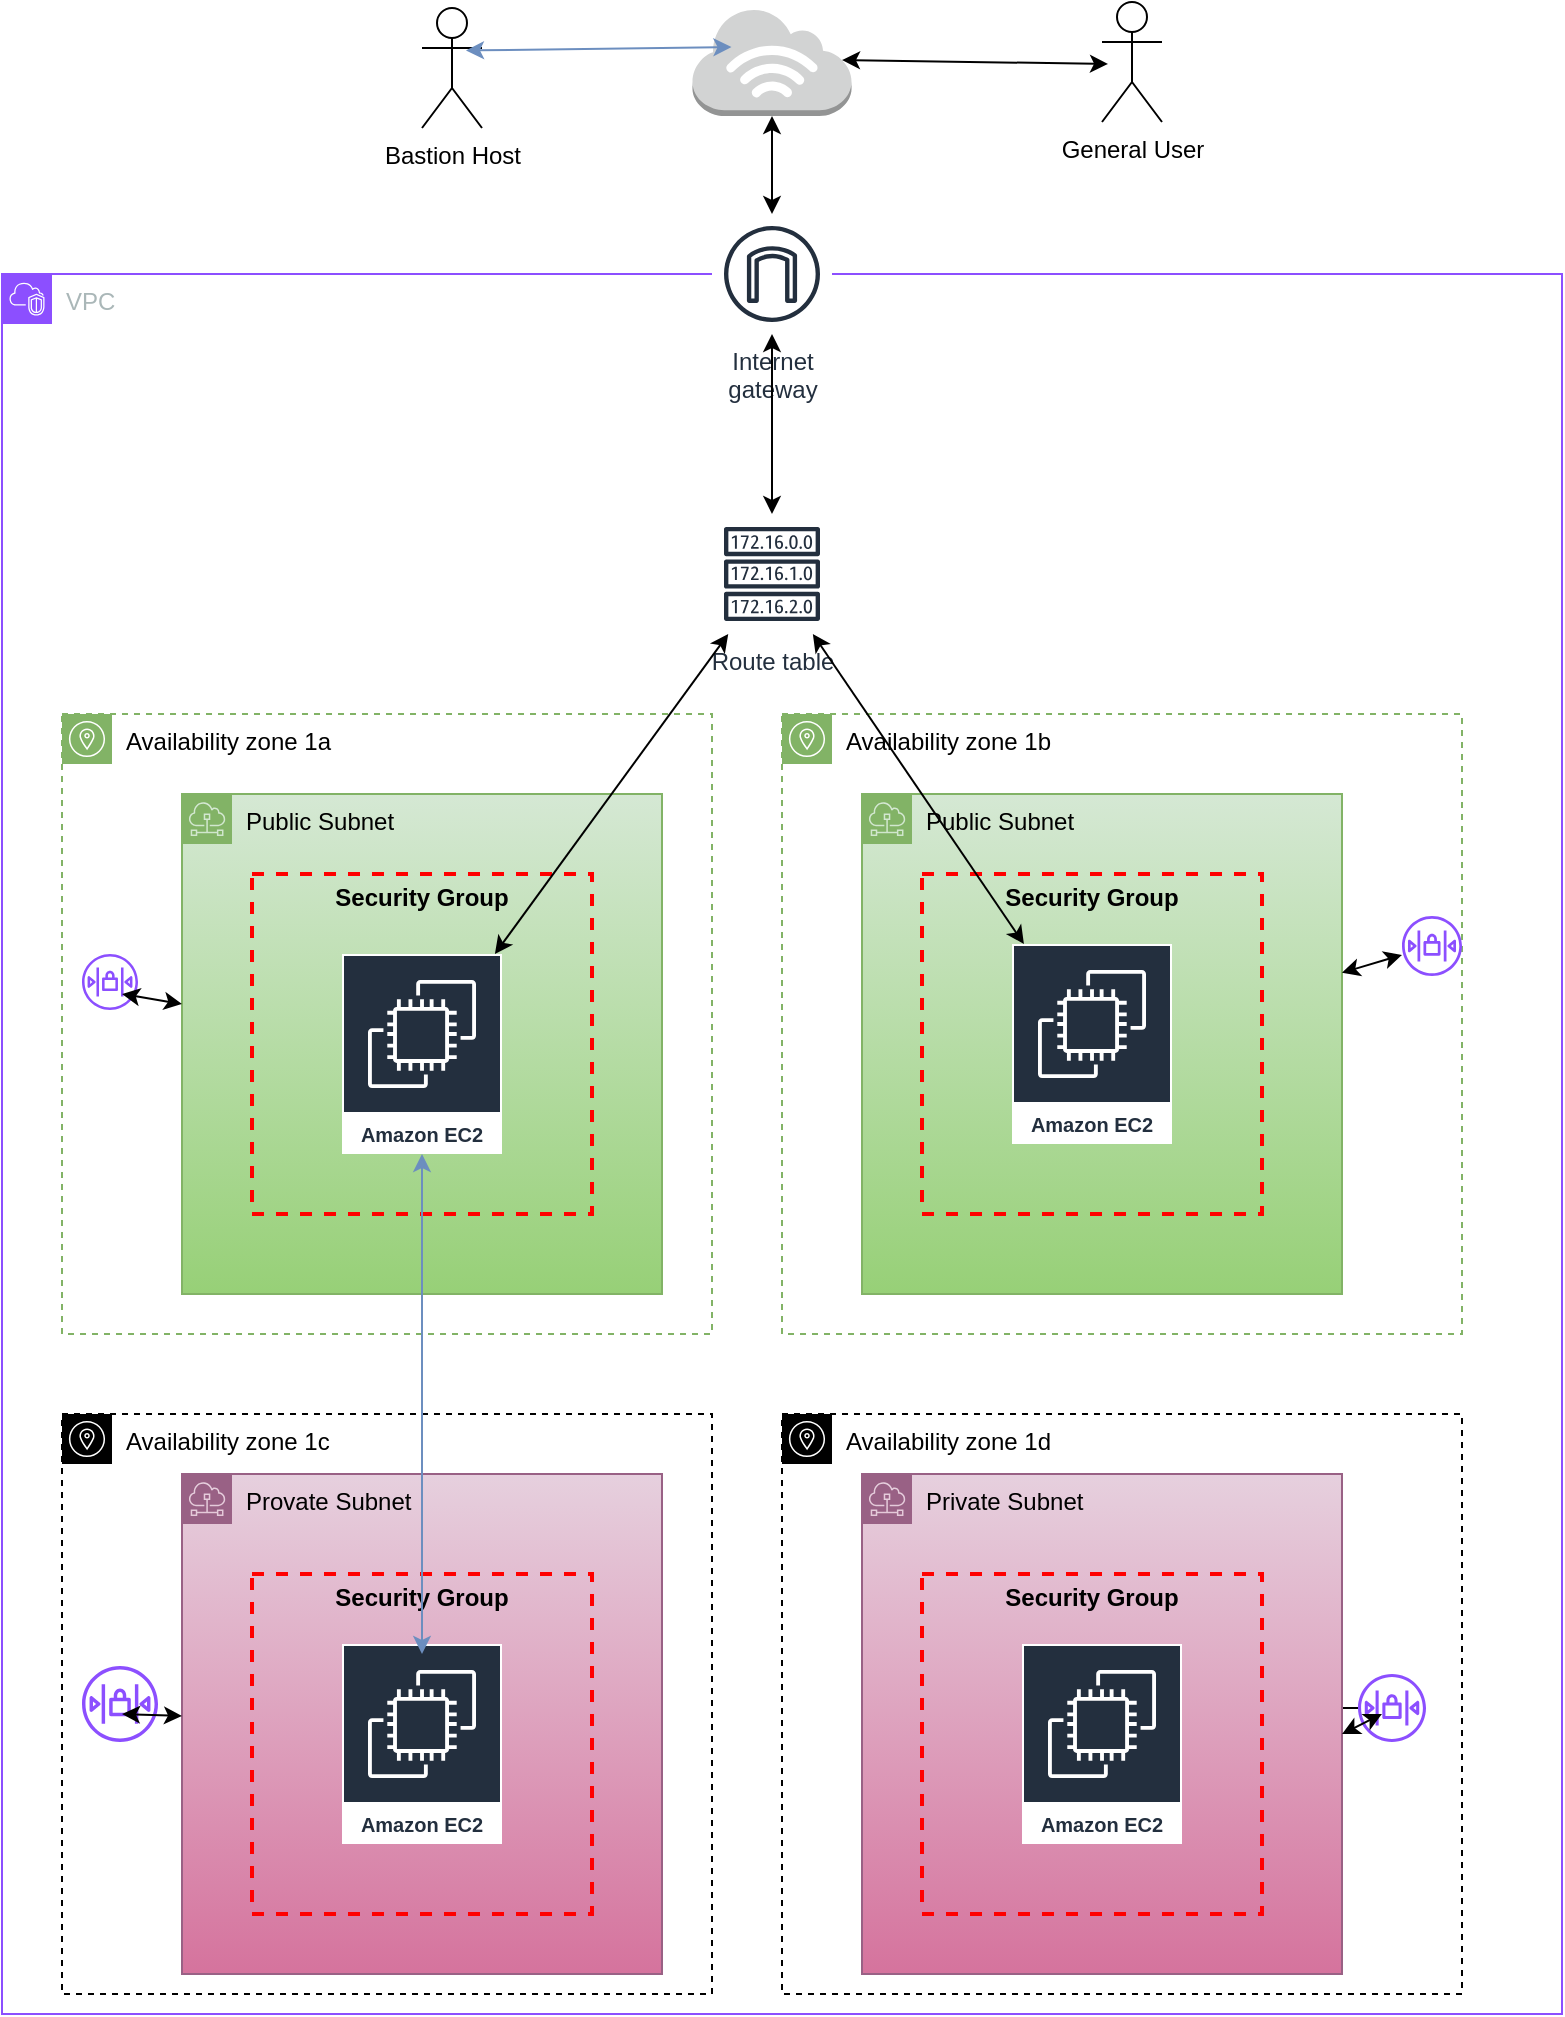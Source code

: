 <mxfile version="24.7.6">
  <diagram name="Page-1" id="9acZfdJ-1v2g2YSb0_T-">
    <mxGraphModel dx="1526" dy="749" grid="1" gridSize="10" guides="1" tooltips="1" connect="1" arrows="1" fold="1" page="1" pageScale="1" pageWidth="850" pageHeight="1100" math="0" shadow="0">
      <root>
        <mxCell id="0" />
        <mxCell id="1" parent="0" />
        <mxCell id="CfDckG5nh9p7WPvy-2GI-5" value="VPC" style="points=[[0,0],[0.25,0],[0.5,0],[0.75,0],[1,0],[1,0.25],[1,0.5],[1,0.75],[1,1],[0.75,1],[0.5,1],[0.25,1],[0,1],[0,0.75],[0,0.5],[0,0.25]];outlineConnect=0;gradientColor=none;html=1;whiteSpace=wrap;fontSize=12;fontStyle=0;container=1;pointerEvents=0;collapsible=0;recursiveResize=0;shape=mxgraph.aws4.group;grIcon=mxgraph.aws4.group_vpc2;strokeColor=#8C4FFF;fillColor=none;verticalAlign=top;align=left;spacingLeft=30;fontColor=#AAB7B8;dashed=0;" vertex="1" parent="1">
          <mxGeometry x="20" y="210" width="780" height="870" as="geometry" />
        </mxCell>
        <mxCell id="CfDckG5nh9p7WPvy-2GI-25" value="Route table" style="sketch=0;outlineConnect=0;fontColor=#232F3E;gradientColor=none;strokeColor=#232F3E;fillColor=#ffffff;dashed=0;verticalLabelPosition=bottom;verticalAlign=top;align=center;html=1;fontSize=12;fontStyle=0;aspect=fixed;shape=mxgraph.aws4.resourceIcon;resIcon=mxgraph.aws4.route_table;" vertex="1" parent="CfDckG5nh9p7WPvy-2GI-5">
          <mxGeometry x="355" y="120" width="60" height="60" as="geometry" />
        </mxCell>
        <mxCell id="CfDckG5nh9p7WPvy-2GI-28" value="&lt;span style=&quot;background-color: rgb(255, 255, 255);&quot;&gt;Availability zone 1a&lt;/span&gt;" style="sketch=0;outlineConnect=0;html=1;whiteSpace=wrap;fontSize=12;fontStyle=0;shape=mxgraph.aws4.group;grIcon=mxgraph.aws4.group_availability_zone;strokeColor=#82b366;fillColor=#FFFFFF;verticalAlign=top;align=left;spacingLeft=30;dashed=1;" vertex="1" parent="CfDckG5nh9p7WPvy-2GI-5">
          <mxGeometry x="30" y="220" width="325" height="310" as="geometry" />
        </mxCell>
        <mxCell id="CfDckG5nh9p7WPvy-2GI-30" value="&lt;span style=&quot;background-color: rgb(255, 255, 255);&quot;&gt;Availability zone 1c&lt;/span&gt;" style="sketch=0;outlineConnect=0;html=1;whiteSpace=wrap;fontSize=12;fontStyle=0;shape=mxgraph.aws4.group;grIcon=mxgraph.aws4.group_availability_zone;verticalAlign=top;align=left;spacingLeft=30;dashed=1;" vertex="1" parent="CfDckG5nh9p7WPvy-2GI-5">
          <mxGeometry x="30" y="570" width="325" height="290" as="geometry" />
        </mxCell>
        <mxCell id="CfDckG5nh9p7WPvy-2GI-36" value="&lt;font style=&quot;background-color: rgb(255, 255, 255);&quot;&gt;Availability zone 1d&lt;/font&gt;" style="sketch=0;outlineConnect=0;html=1;whiteSpace=wrap;fontSize=12;fontStyle=0;shape=mxgraph.aws4.group;grIcon=mxgraph.aws4.group_availability_zone;verticalAlign=top;align=left;spacingLeft=30;dashed=1;" vertex="1" parent="CfDckG5nh9p7WPvy-2GI-5">
          <mxGeometry x="390" y="570" width="340" height="290" as="geometry" />
        </mxCell>
        <mxCell id="CfDckG5nh9p7WPvy-2GI-47" value="" style="sketch=0;outlineConnect=0;fontColor=#232F3E;gradientColor=none;fillColor=#8C4FFF;strokeColor=none;dashed=0;verticalLabelPosition=bottom;verticalAlign=top;align=center;html=1;fontSize=12;fontStyle=0;aspect=fixed;pointerEvents=1;shape=mxgraph.aws4.network_access_control_list;" vertex="1" parent="CfDckG5nh9p7WPvy-2GI-5">
          <mxGeometry x="40" y="340" width="28" height="28" as="geometry" />
        </mxCell>
        <mxCell id="CfDckG5nh9p7WPvy-2GI-64" value="" style="sketch=0;outlineConnect=0;fontColor=#232F3E;gradientColor=none;fillColor=#8C4FFF;strokeColor=none;dashed=0;verticalLabelPosition=bottom;verticalAlign=top;align=center;html=1;fontSize=12;fontStyle=0;aspect=fixed;pointerEvents=1;shape=mxgraph.aws4.network_access_control_list;" vertex="1" parent="CfDckG5nh9p7WPvy-2GI-5">
          <mxGeometry x="40" y="696" width="38" height="38" as="geometry" />
        </mxCell>
        <mxCell id="CfDckG5nh9p7WPvy-2GI-66" value="" style="sketch=0;outlineConnect=0;fontColor=#232F3E;gradientColor=none;fillColor=#8C4FFF;strokeColor=none;dashed=0;verticalLabelPosition=bottom;verticalAlign=top;align=center;html=1;fontSize=12;fontStyle=0;aspect=fixed;pointerEvents=1;shape=mxgraph.aws4.network_access_control_list;" vertex="1" parent="CfDckG5nh9p7WPvy-2GI-5">
          <mxGeometry x="640" y="340" width="38" height="38" as="geometry" />
        </mxCell>
        <mxCell id="CfDckG5nh9p7WPvy-2GI-111" value="" style="edgeStyle=orthogonalEdgeStyle;rounded=0;orthogonalLoop=1;jettySize=auto;html=1;" edge="1" parent="CfDckG5nh9p7WPvy-2GI-5" source="CfDckG5nh9p7WPvy-2GI-65" target="CfDckG5nh9p7WPvy-2GI-86">
          <mxGeometry relative="1" as="geometry" />
        </mxCell>
        <mxCell id="CfDckG5nh9p7WPvy-2GI-65" value="" style="sketch=0;outlineConnect=0;fontColor=#232F3E;gradientColor=none;fillColor=#8C4FFF;strokeColor=none;dashed=0;verticalLabelPosition=bottom;verticalAlign=top;align=center;html=1;fontSize=12;fontStyle=0;aspect=fixed;pointerEvents=1;shape=mxgraph.aws4.network_access_control_list;" vertex="1" parent="CfDckG5nh9p7WPvy-2GI-5">
          <mxGeometry x="678" y="700" width="34" height="34" as="geometry" />
        </mxCell>
        <mxCell id="CfDckG5nh9p7WPvy-2GI-67" value="&lt;span style=&quot;background-color: rgb(255, 255, 255);&quot;&gt;Availability zone 1b&lt;/span&gt;" style="sketch=0;outlineConnect=0;html=1;whiteSpace=wrap;fontSize=12;fontStyle=0;shape=mxgraph.aws4.group;grIcon=mxgraph.aws4.group_availability_zone;strokeColor=#82b366;fillColor=#FFFFFF;verticalAlign=top;align=left;spacingLeft=30;dashed=1;" vertex="1" parent="CfDckG5nh9p7WPvy-2GI-5">
          <mxGeometry x="390" y="220" width="340" height="310" as="geometry" />
        </mxCell>
        <mxCell id="CfDckG5nh9p7WPvy-2GI-68" value="" style="sketch=0;outlineConnect=0;fontColor=#232F3E;gradientColor=none;fillColor=#8C4FFF;strokeColor=none;dashed=0;verticalLabelPosition=bottom;verticalAlign=top;align=center;html=1;fontSize=12;fontStyle=0;aspect=fixed;pointerEvents=1;shape=mxgraph.aws4.network_access_control_list;" vertex="1" parent="CfDckG5nh9p7WPvy-2GI-5">
          <mxGeometry x="700" y="321" width="30" height="30" as="geometry" />
        </mxCell>
        <mxCell id="CfDckG5nh9p7WPvy-2GI-69" value="Public Subnet" style="sketch=0;outlineConnect=0;gradientColor=#97d077;html=1;whiteSpace=wrap;fontSize=12;fontStyle=0;shape=mxgraph.aws4.group;grIcon=mxgraph.aws4.group_subnet;strokeColor=#82b366;fillColor=#d5e8d4;verticalAlign=top;align=left;spacingLeft=30;dashed=0;" vertex="1" parent="CfDckG5nh9p7WPvy-2GI-5">
          <mxGeometry x="90" y="260" width="240" height="250" as="geometry" />
        </mxCell>
        <mxCell id="CfDckG5nh9p7WPvy-2GI-70" value="Public Subnet" style="sketch=0;outlineConnect=0;gradientColor=#97d077;html=1;whiteSpace=wrap;fontSize=12;fontStyle=0;shape=mxgraph.aws4.group;grIcon=mxgraph.aws4.group_subnet;strokeColor=#82b366;fillColor=#d5e8d4;verticalAlign=top;align=left;spacingLeft=30;dashed=0;" vertex="1" parent="CfDckG5nh9p7WPvy-2GI-5">
          <mxGeometry x="430" y="260" width="240" height="250" as="geometry" />
        </mxCell>
        <mxCell id="CfDckG5nh9p7WPvy-2GI-71" value="Provate Subnet" style="sketch=0;outlineConnect=0;gradientColor=#d5739d;html=1;whiteSpace=wrap;fontSize=12;fontStyle=0;shape=mxgraph.aws4.group;grIcon=mxgraph.aws4.group_subnet;strokeColor=#996185;fillColor=#e6d0de;verticalAlign=top;align=left;spacingLeft=30;dashed=0;" vertex="1" parent="CfDckG5nh9p7WPvy-2GI-5">
          <mxGeometry x="90" y="600" width="240" height="250" as="geometry" />
        </mxCell>
        <mxCell id="CfDckG5nh9p7WPvy-2GI-86" value="Private Subnet" style="sketch=0;outlineConnect=0;gradientColor=#d5739d;html=1;whiteSpace=wrap;fontSize=12;fontStyle=0;shape=mxgraph.aws4.group;grIcon=mxgraph.aws4.group_subnet;strokeColor=#996185;fillColor=#e6d0de;verticalAlign=top;align=left;spacingLeft=30;dashed=0;" vertex="1" parent="CfDckG5nh9p7WPvy-2GI-5">
          <mxGeometry x="430" y="600" width="240" height="250" as="geometry" />
        </mxCell>
        <mxCell id="CfDckG5nh9p7WPvy-2GI-87" value="&lt;b&gt;Security Group&lt;/b&gt;" style="fontStyle=0;verticalAlign=top;align=center;spacingTop=-2;fillColor=none;rounded=0;whiteSpace=wrap;html=1;strokeColor=#FF0000;strokeWidth=2;dashed=1;container=1;collapsible=0;expand=0;recursiveResize=0;" vertex="1" parent="CfDckG5nh9p7WPvy-2GI-5">
          <mxGeometry x="125" y="650" width="170" height="170" as="geometry" />
        </mxCell>
        <mxCell id="CfDckG5nh9p7WPvy-2GI-94" value="Amazon EC2" style="sketch=0;outlineConnect=0;fontColor=#232F3E;gradientColor=none;strokeColor=#ffffff;fillColor=#232F3E;dashed=0;verticalLabelPosition=middle;verticalAlign=bottom;align=center;html=1;whiteSpace=wrap;fontSize=10;fontStyle=1;spacing=3;shape=mxgraph.aws4.productIcon;prIcon=mxgraph.aws4.ec2;" vertex="1" parent="CfDckG5nh9p7WPvy-2GI-87">
          <mxGeometry x="45" y="35" width="80" height="100" as="geometry" />
        </mxCell>
        <mxCell id="CfDckG5nh9p7WPvy-2GI-88" value="&lt;b&gt;Security Group&lt;/b&gt;" style="fontStyle=0;verticalAlign=top;align=center;spacingTop=-2;fillColor=none;rounded=0;whiteSpace=wrap;html=1;strokeColor=#FF0000;strokeWidth=2;dashed=1;container=1;collapsible=0;expand=0;recursiveResize=0;" vertex="1" parent="CfDckG5nh9p7WPvy-2GI-5">
          <mxGeometry x="460" y="650" width="170" height="170" as="geometry" />
        </mxCell>
        <mxCell id="CfDckG5nh9p7WPvy-2GI-95" value="Amazon EC2" style="sketch=0;outlineConnect=0;fontColor=#232F3E;gradientColor=none;strokeColor=#ffffff;fillColor=#232F3E;dashed=0;verticalLabelPosition=middle;verticalAlign=bottom;align=center;html=1;whiteSpace=wrap;fontSize=10;fontStyle=1;spacing=3;shape=mxgraph.aws4.productIcon;prIcon=mxgraph.aws4.ec2;" vertex="1" parent="CfDckG5nh9p7WPvy-2GI-88">
          <mxGeometry x="50" y="35" width="80" height="100" as="geometry" />
        </mxCell>
        <mxCell id="CfDckG5nh9p7WPvy-2GI-89" value="&lt;b&gt;Security Group&lt;/b&gt;" style="fontStyle=0;verticalAlign=top;align=center;spacingTop=-2;fillColor=none;rounded=0;whiteSpace=wrap;html=1;strokeColor=#FF0000;strokeWidth=2;dashed=1;container=1;collapsible=0;expand=0;recursiveResize=0;" vertex="1" parent="CfDckG5nh9p7WPvy-2GI-5">
          <mxGeometry x="125" y="300" width="170" height="170" as="geometry" />
        </mxCell>
        <mxCell id="CfDckG5nh9p7WPvy-2GI-91" value="Amazon EC2" style="sketch=0;outlineConnect=0;fontColor=#232F3E;gradientColor=none;strokeColor=#ffffff;fillColor=#232F3E;dashed=0;verticalLabelPosition=middle;verticalAlign=bottom;align=center;html=1;whiteSpace=wrap;fontSize=10;fontStyle=1;spacing=3;shape=mxgraph.aws4.productIcon;prIcon=mxgraph.aws4.ec2;" vertex="1" parent="CfDckG5nh9p7WPvy-2GI-89">
          <mxGeometry x="45" y="40" width="80" height="100" as="geometry" />
        </mxCell>
        <mxCell id="CfDckG5nh9p7WPvy-2GI-98" value="" style="endArrow=classic;startArrow=classic;html=1;rounded=0;exitX=0.5;exitY=0.05;exitDx=0;exitDy=0;exitPerimeter=0;fillColor=#dae8fc;gradientColor=#7ea6e0;strokeColor=#6c8ebf;" edge="1" parent="CfDckG5nh9p7WPvy-2GI-89" source="CfDckG5nh9p7WPvy-2GI-94">
          <mxGeometry width="50" height="50" relative="1" as="geometry">
            <mxPoint x="35" y="190" as="sourcePoint" />
            <mxPoint x="85" y="140" as="targetPoint" />
          </mxGeometry>
        </mxCell>
        <mxCell id="CfDckG5nh9p7WPvy-2GI-90" value="&lt;b&gt;Security Group&lt;/b&gt;" style="fontStyle=0;verticalAlign=top;align=center;spacingTop=-2;fillColor=none;rounded=0;whiteSpace=wrap;html=1;strokeColor=#FF0000;strokeWidth=2;dashed=1;container=1;collapsible=0;expand=0;recursiveResize=0;" vertex="1" parent="CfDckG5nh9p7WPvy-2GI-5">
          <mxGeometry x="460" y="300" width="170" height="170" as="geometry" />
        </mxCell>
        <mxCell id="CfDckG5nh9p7WPvy-2GI-93" value="Amazon EC2" style="sketch=0;outlineConnect=0;fontColor=#232F3E;gradientColor=none;strokeColor=#ffffff;fillColor=#232F3E;dashed=0;verticalLabelPosition=middle;verticalAlign=bottom;align=center;html=1;whiteSpace=wrap;fontSize=10;fontStyle=1;spacing=3;shape=mxgraph.aws4.productIcon;prIcon=mxgraph.aws4.ec2;" vertex="1" parent="CfDckG5nh9p7WPvy-2GI-90">
          <mxGeometry x="45" y="35" width="80" height="100" as="geometry" />
        </mxCell>
        <mxCell id="CfDckG5nh9p7WPvy-2GI-10" value="Internet&#xa;gateway" style="sketch=0;outlineConnect=0;fontColor=#232F3E;gradientColor=none;strokeColor=#232F3E;fillColor=#ffffff;dashed=0;verticalLabelPosition=bottom;verticalAlign=top;align=center;html=1;fontSize=12;fontStyle=0;aspect=fixed;shape=mxgraph.aws4.resourceIcon;resIcon=mxgraph.aws4.internet_gateway;" vertex="1" parent="CfDckG5nh9p7WPvy-2GI-5">
          <mxGeometry x="355" y="-30" width="60" height="60" as="geometry" />
        </mxCell>
        <mxCell id="CfDckG5nh9p7WPvy-2GI-26" value="" style="endArrow=classic;startArrow=classic;html=1;rounded=0;" edge="1" parent="CfDckG5nh9p7WPvy-2GI-5" source="CfDckG5nh9p7WPvy-2GI-25" target="CfDckG5nh9p7WPvy-2GI-10">
          <mxGeometry width="50" height="50" relative="1" as="geometry">
            <mxPoint x="365" y="80" as="sourcePoint" />
            <mxPoint x="415" y="30" as="targetPoint" />
          </mxGeometry>
        </mxCell>
        <mxCell id="CfDckG5nh9p7WPvy-2GI-96" value="" style="endArrow=classic;startArrow=classic;html=1;rounded=0;" edge="1" parent="CfDckG5nh9p7WPvy-2GI-5" source="CfDckG5nh9p7WPvy-2GI-91" target="CfDckG5nh9p7WPvy-2GI-25">
          <mxGeometry width="50" height="50" relative="1" as="geometry">
            <mxPoint x="340" y="230" as="sourcePoint" />
            <mxPoint x="390" y="180" as="targetPoint" />
          </mxGeometry>
        </mxCell>
        <mxCell id="CfDckG5nh9p7WPvy-2GI-97" value="" style="endArrow=classic;startArrow=classic;html=1;rounded=0;" edge="1" parent="CfDckG5nh9p7WPvy-2GI-5" source="CfDckG5nh9p7WPvy-2GI-93" target="CfDckG5nh9p7WPvy-2GI-25">
          <mxGeometry width="50" height="50" relative="1" as="geometry">
            <mxPoint x="297" y="327" as="sourcePoint" />
            <mxPoint x="400" y="190" as="targetPoint" />
          </mxGeometry>
        </mxCell>
        <mxCell id="CfDckG5nh9p7WPvy-2GI-100" value="" style="endArrow=classic;startArrow=classic;html=1;rounded=0;" edge="1" parent="CfDckG5nh9p7WPvy-2GI-5" source="CfDckG5nh9p7WPvy-2GI-70" target="CfDckG5nh9p7WPvy-2GI-68">
          <mxGeometry width="50" height="50" relative="1" as="geometry">
            <mxPoint x="680" y="340" as="sourcePoint" />
            <mxPoint x="690" y="310" as="targetPoint" />
          </mxGeometry>
        </mxCell>
        <mxCell id="CfDckG5nh9p7WPvy-2GI-107" value="" style="endArrow=classic;startArrow=classic;html=1;rounded=0;" edge="1" parent="CfDckG5nh9p7WPvy-2GI-5" target="CfDckG5nh9p7WPvy-2GI-69">
          <mxGeometry width="50" height="50" relative="1" as="geometry">
            <mxPoint x="60" y="360" as="sourcePoint" />
            <mxPoint x="110" y="310" as="targetPoint" />
          </mxGeometry>
        </mxCell>
        <mxCell id="CfDckG5nh9p7WPvy-2GI-108" value="" style="endArrow=classic;startArrow=classic;html=1;rounded=0;" edge="1" parent="CfDckG5nh9p7WPvy-2GI-5" target="CfDckG5nh9p7WPvy-2GI-71">
          <mxGeometry width="50" height="50" relative="1" as="geometry">
            <mxPoint x="60" y="720" as="sourcePoint" />
            <mxPoint x="110" y="670" as="targetPoint" />
          </mxGeometry>
        </mxCell>
        <mxCell id="CfDckG5nh9p7WPvy-2GI-110" value="" style="endArrow=classic;startArrow=classic;html=1;rounded=0;" edge="1" parent="CfDckG5nh9p7WPvy-2GI-5">
          <mxGeometry width="50" height="50" relative="1" as="geometry">
            <mxPoint x="670" y="730" as="sourcePoint" />
            <mxPoint x="690" y="720" as="targetPoint" />
          </mxGeometry>
        </mxCell>
        <mxCell id="CfDckG5nh9p7WPvy-2GI-12" value="" style="outlineConnect=0;dashed=0;verticalLabelPosition=bottom;verticalAlign=top;align=center;html=1;shape=mxgraph.aws3.internet_3;fillColor=#D2D3D3;gradientColor=none;" vertex="1" parent="1">
          <mxGeometry x="365.25" y="77" width="79.5" height="54" as="geometry" />
        </mxCell>
        <mxCell id="CfDckG5nh9p7WPvy-2GI-14" value="" style="endArrow=classic;startArrow=classic;html=1;rounded=0;" edge="1" parent="1" source="CfDckG5nh9p7WPvy-2GI-10" target="CfDckG5nh9p7WPvy-2GI-12">
          <mxGeometry width="50" height="50" relative="1" as="geometry">
            <mxPoint x="425" y="180" as="sourcePoint" />
            <mxPoint x="450" y="140" as="targetPoint" />
          </mxGeometry>
        </mxCell>
        <mxCell id="CfDckG5nh9p7WPvy-2GI-19" value="General User" style="shape=umlActor;html=1;verticalLabelPosition=bottom;verticalAlign=top;align=center;" vertex="1" parent="1">
          <mxGeometry x="570" y="74" width="30" height="60" as="geometry" />
        </mxCell>
        <mxCell id="CfDckG5nh9p7WPvy-2GI-20" value="Bastion Host" style="shape=umlActor;html=1;verticalLabelPosition=bottom;verticalAlign=top;align=center;" vertex="1" parent="1">
          <mxGeometry x="230" y="77" width="30" height="60" as="geometry" />
        </mxCell>
        <mxCell id="CfDckG5nh9p7WPvy-2GI-22" value="" style="endArrow=classic;startArrow=classic;html=1;rounded=0;exitX=0.733;exitY=0.354;exitDx=0;exitDy=0;exitPerimeter=0;entryX=0.245;entryY=0.361;entryDx=0;entryDy=0;entryPerimeter=0;fillColor=#dae8fc;gradientColor=#7ea6e0;strokeColor=#6c8ebf;" edge="1" parent="1" source="CfDckG5nh9p7WPvy-2GI-20" target="CfDckG5nh9p7WPvy-2GI-12">
          <mxGeometry width="50" height="50" relative="1" as="geometry">
            <mxPoint x="335" y="150" as="sourcePoint" />
            <mxPoint x="385" y="100" as="targetPoint" />
          </mxGeometry>
        </mxCell>
        <mxCell id="CfDckG5nh9p7WPvy-2GI-24" value="" style="endArrow=classic;startArrow=classic;html=1;rounded=0;exitX=0.733;exitY=0.354;exitDx=0;exitDy=0;exitPerimeter=0;" edge="1" parent="1">
          <mxGeometry width="50" height="50" relative="1" as="geometry">
            <mxPoint x="440" y="103" as="sourcePoint" />
            <mxPoint x="573" y="105" as="targetPoint" />
          </mxGeometry>
        </mxCell>
      </root>
    </mxGraphModel>
  </diagram>
</mxfile>
